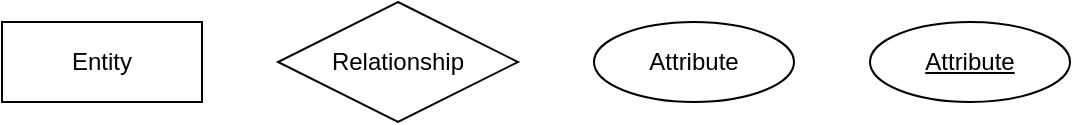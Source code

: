<mxfile version="26.0.6">
  <diagram name="페이지-1" id="XlhtNnwYM-9Wpjqn4eLe">
    <mxGraphModel dx="1047" dy="696" grid="0" gridSize="10" guides="1" tooltips="1" connect="1" arrows="1" fold="1" page="0" pageScale="1" pageWidth="827" pageHeight="1169" math="0" shadow="0">
      <root>
        <mxCell id="0" />
        <mxCell id="1" parent="0" />
        <mxCell id="HAFQu6MLjpKeiHtemj7R-1" value="Entity" style="whiteSpace=wrap;html=1;align=center;" vertex="1" parent="1">
          <mxGeometry x="166" y="233" width="100" height="40" as="geometry" />
        </mxCell>
        <mxCell id="HAFQu6MLjpKeiHtemj7R-2" value="Relationship" style="shape=rhombus;perimeter=rhombusPerimeter;whiteSpace=wrap;html=1;align=center;" vertex="1" parent="1">
          <mxGeometry x="304" y="223" width="120" height="60" as="geometry" />
        </mxCell>
        <mxCell id="HAFQu6MLjpKeiHtemj7R-3" value="Attribute" style="ellipse;whiteSpace=wrap;html=1;align=center;" vertex="1" parent="1">
          <mxGeometry x="462" y="233" width="100" height="40" as="geometry" />
        </mxCell>
        <mxCell id="HAFQu6MLjpKeiHtemj7R-4" value="Attribute" style="ellipse;whiteSpace=wrap;html=1;align=center;fontStyle=4;" vertex="1" parent="1">
          <mxGeometry x="600" y="233" width="100" height="40" as="geometry" />
        </mxCell>
      </root>
    </mxGraphModel>
  </diagram>
</mxfile>
